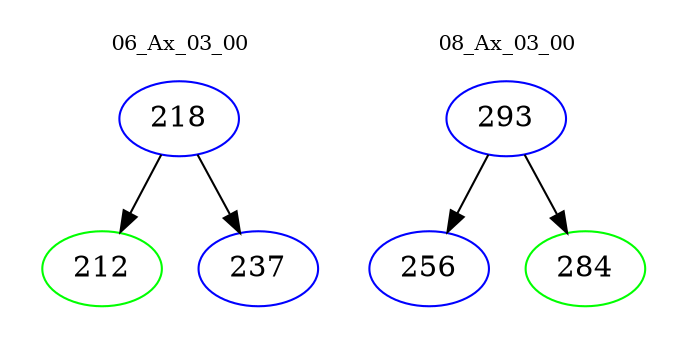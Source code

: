 digraph{
subgraph cluster_0 {
color = white
label = "06_Ax_03_00";
fontsize=10;
T0_218 [label="218", color="blue"]
T0_218 -> T0_212 [color="black"]
T0_212 [label="212", color="green"]
T0_218 -> T0_237 [color="black"]
T0_237 [label="237", color="blue"]
}
subgraph cluster_1 {
color = white
label = "08_Ax_03_00";
fontsize=10;
T1_293 [label="293", color="blue"]
T1_293 -> T1_256 [color="black"]
T1_256 [label="256", color="blue"]
T1_293 -> T1_284 [color="black"]
T1_284 [label="284", color="green"]
}
}
